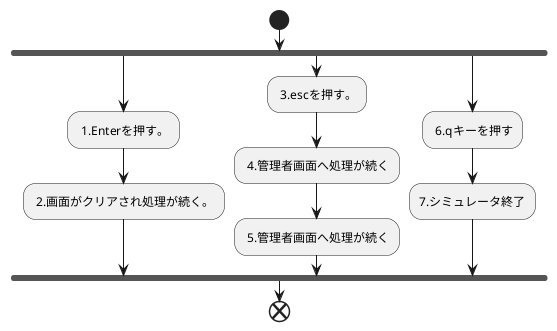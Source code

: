 @startuml タイトル表示
start
fork
  : 1.Enterを押す。;
  : 2.画面がクリアされ処理が続く。;
fork again
  : 3.escを押す。;
  : 4.管理者画面へ処理が続く;
  : 5.管理者画面へ処理が続く;
fork again
  : 6.qキーを押す;
  :7.シミュレータ終了;
end fork

end